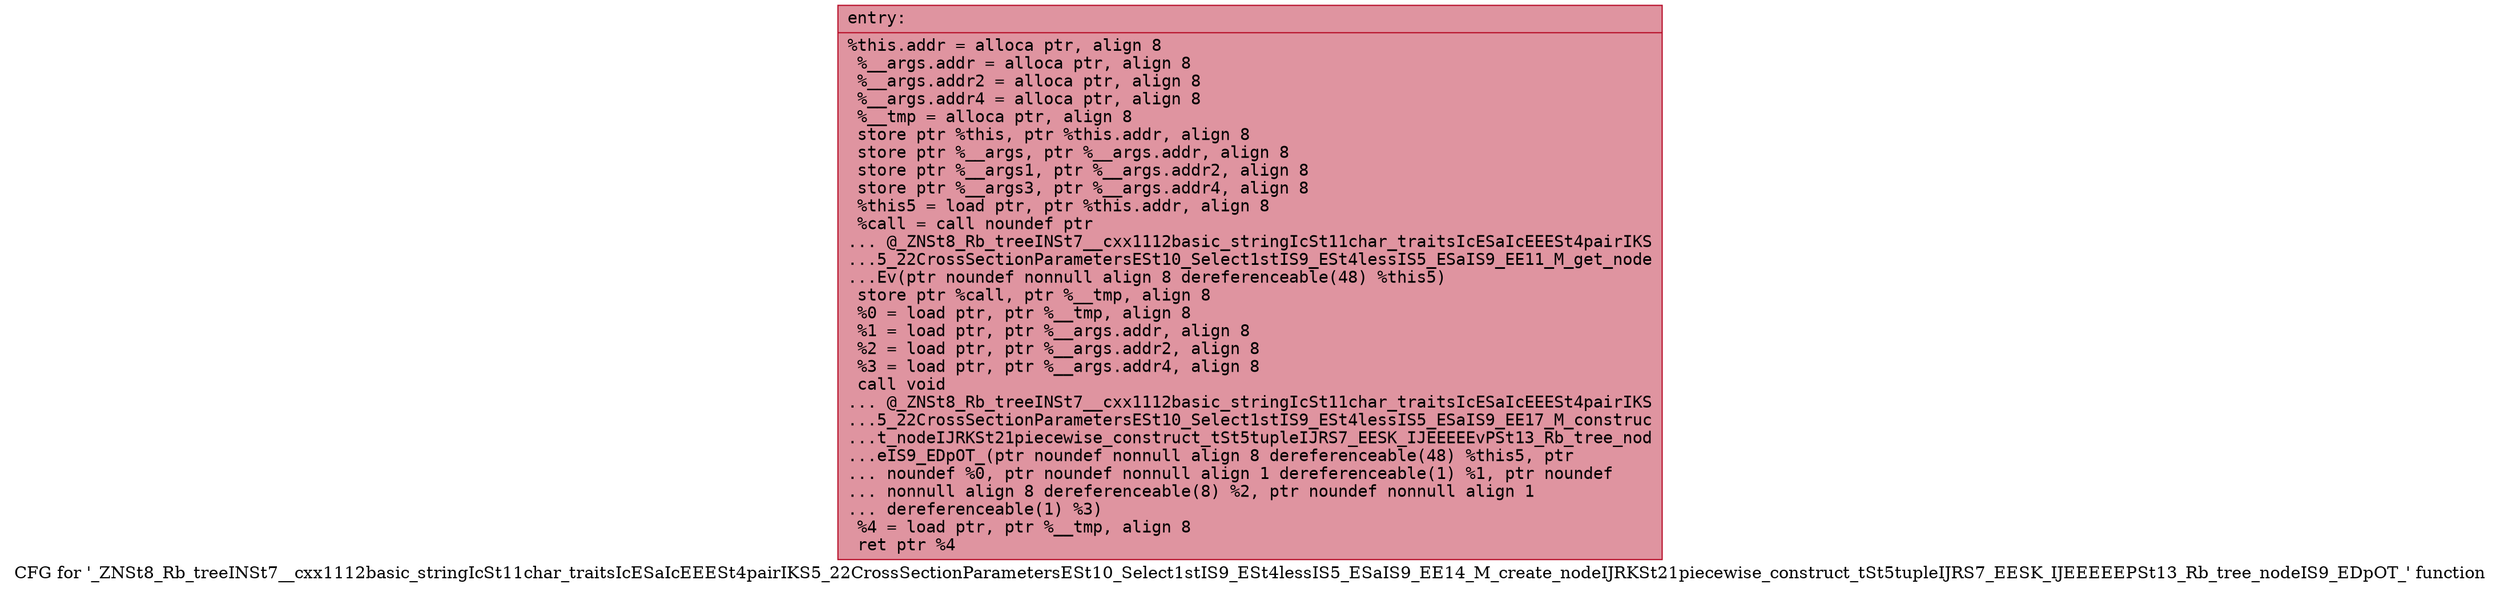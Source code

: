 digraph "CFG for '_ZNSt8_Rb_treeINSt7__cxx1112basic_stringIcSt11char_traitsIcESaIcEEESt4pairIKS5_22CrossSectionParametersESt10_Select1stIS9_ESt4lessIS5_ESaIS9_EE14_M_create_nodeIJRKSt21piecewise_construct_tSt5tupleIJRS7_EESK_IJEEEEEPSt13_Rb_tree_nodeIS9_EDpOT_' function" {
	label="CFG for '_ZNSt8_Rb_treeINSt7__cxx1112basic_stringIcSt11char_traitsIcESaIcEEESt4pairIKS5_22CrossSectionParametersESt10_Select1stIS9_ESt4lessIS5_ESaIS9_EE14_M_create_nodeIJRKSt21piecewise_construct_tSt5tupleIJRS7_EESK_IJEEEEEPSt13_Rb_tree_nodeIS9_EDpOT_' function";

	Node0x562c4e6262e0 [shape=record,color="#b70d28ff", style=filled, fillcolor="#b70d2870" fontname="Courier",label="{entry:\l|  %this.addr = alloca ptr, align 8\l  %__args.addr = alloca ptr, align 8\l  %__args.addr2 = alloca ptr, align 8\l  %__args.addr4 = alloca ptr, align 8\l  %__tmp = alloca ptr, align 8\l  store ptr %this, ptr %this.addr, align 8\l  store ptr %__args, ptr %__args.addr, align 8\l  store ptr %__args1, ptr %__args.addr2, align 8\l  store ptr %__args3, ptr %__args.addr4, align 8\l  %this5 = load ptr, ptr %this.addr, align 8\l  %call = call noundef ptr\l... @_ZNSt8_Rb_treeINSt7__cxx1112basic_stringIcSt11char_traitsIcESaIcEEESt4pairIKS\l...5_22CrossSectionParametersESt10_Select1stIS9_ESt4lessIS5_ESaIS9_EE11_M_get_node\l...Ev(ptr noundef nonnull align 8 dereferenceable(48) %this5)\l  store ptr %call, ptr %__tmp, align 8\l  %0 = load ptr, ptr %__tmp, align 8\l  %1 = load ptr, ptr %__args.addr, align 8\l  %2 = load ptr, ptr %__args.addr2, align 8\l  %3 = load ptr, ptr %__args.addr4, align 8\l  call void\l... @_ZNSt8_Rb_treeINSt7__cxx1112basic_stringIcSt11char_traitsIcESaIcEEESt4pairIKS\l...5_22CrossSectionParametersESt10_Select1stIS9_ESt4lessIS5_ESaIS9_EE17_M_construc\l...t_nodeIJRKSt21piecewise_construct_tSt5tupleIJRS7_EESK_IJEEEEEvPSt13_Rb_tree_nod\l...eIS9_EDpOT_(ptr noundef nonnull align 8 dereferenceable(48) %this5, ptr\l... noundef %0, ptr noundef nonnull align 1 dereferenceable(1) %1, ptr noundef\l... nonnull align 8 dereferenceable(8) %2, ptr noundef nonnull align 1\l... dereferenceable(1) %3)\l  %4 = load ptr, ptr %__tmp, align 8\l  ret ptr %4\l}"];
}
